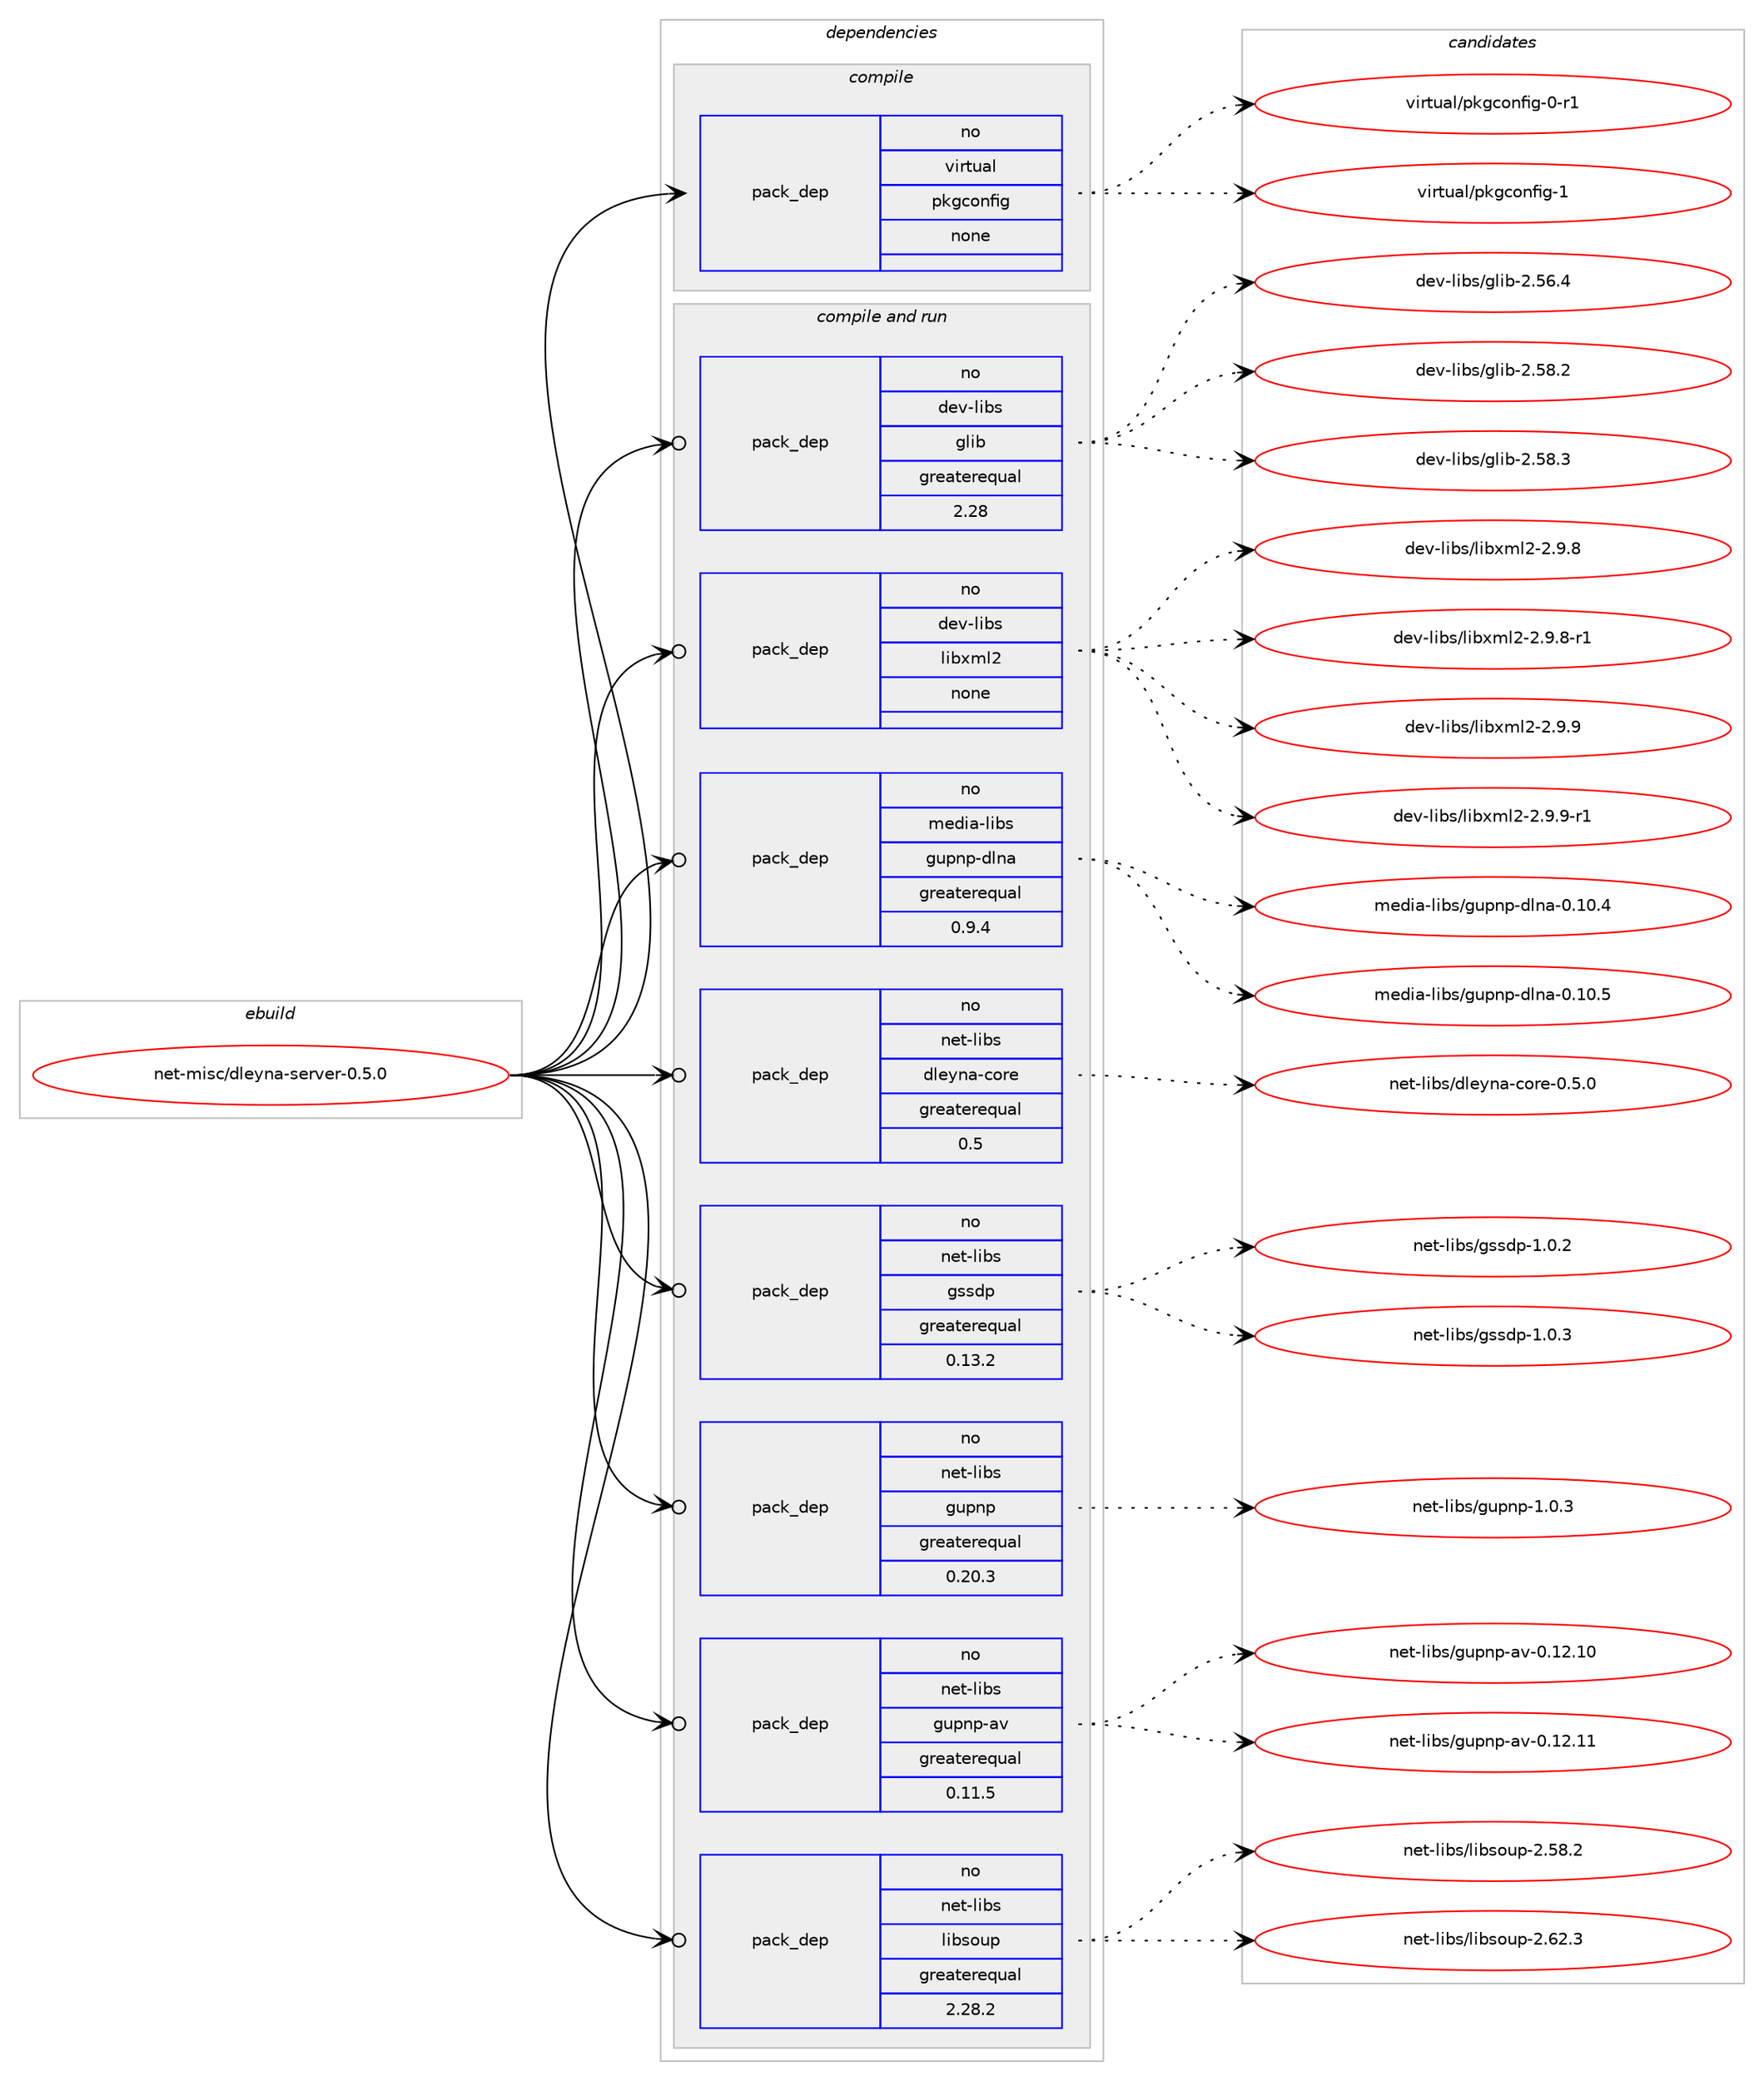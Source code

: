 digraph prolog {

# *************
# Graph options
# *************

newrank=true;
concentrate=true;
compound=true;
graph [rankdir=LR,fontname=Helvetica,fontsize=10,ranksep=1.5];#, ranksep=2.5, nodesep=0.2];
edge  [arrowhead=vee];
node  [fontname=Helvetica,fontsize=10];

# **********
# The ebuild
# **********

subgraph cluster_leftcol {
color=gray;
rank=same;
label=<<i>ebuild</i>>;
id [label="net-misc/dleyna-server-0.5.0", color=red, width=4, href="../net-misc/dleyna-server-0.5.0.svg"];
}

# ****************
# The dependencies
# ****************

subgraph cluster_midcol {
color=gray;
label=<<i>dependencies</i>>;
subgraph cluster_compile {
fillcolor="#eeeeee";
style=filled;
label=<<i>compile</i>>;
subgraph pack1191842 {
dependency1667079 [label=<<TABLE BORDER="0" CELLBORDER="1" CELLSPACING="0" CELLPADDING="4" WIDTH="220"><TR><TD ROWSPAN="6" CELLPADDING="30">pack_dep</TD></TR><TR><TD WIDTH="110">no</TD></TR><TR><TD>virtual</TD></TR><TR><TD>pkgconfig</TD></TR><TR><TD>none</TD></TR><TR><TD></TD></TR></TABLE>>, shape=none, color=blue];
}
id:e -> dependency1667079:w [weight=20,style="solid",arrowhead="vee"];
}
subgraph cluster_compileandrun {
fillcolor="#eeeeee";
style=filled;
label=<<i>compile and run</i>>;
subgraph pack1191843 {
dependency1667080 [label=<<TABLE BORDER="0" CELLBORDER="1" CELLSPACING="0" CELLPADDING="4" WIDTH="220"><TR><TD ROWSPAN="6" CELLPADDING="30">pack_dep</TD></TR><TR><TD WIDTH="110">no</TD></TR><TR><TD>dev-libs</TD></TR><TR><TD>glib</TD></TR><TR><TD>greaterequal</TD></TR><TR><TD>2.28</TD></TR></TABLE>>, shape=none, color=blue];
}
id:e -> dependency1667080:w [weight=20,style="solid",arrowhead="odotvee"];
subgraph pack1191844 {
dependency1667081 [label=<<TABLE BORDER="0" CELLBORDER="1" CELLSPACING="0" CELLPADDING="4" WIDTH="220"><TR><TD ROWSPAN="6" CELLPADDING="30">pack_dep</TD></TR><TR><TD WIDTH="110">no</TD></TR><TR><TD>dev-libs</TD></TR><TR><TD>libxml2</TD></TR><TR><TD>none</TD></TR><TR><TD></TD></TR></TABLE>>, shape=none, color=blue];
}
id:e -> dependency1667081:w [weight=20,style="solid",arrowhead="odotvee"];
subgraph pack1191845 {
dependency1667082 [label=<<TABLE BORDER="0" CELLBORDER="1" CELLSPACING="0" CELLPADDING="4" WIDTH="220"><TR><TD ROWSPAN="6" CELLPADDING="30">pack_dep</TD></TR><TR><TD WIDTH="110">no</TD></TR><TR><TD>media-libs</TD></TR><TR><TD>gupnp-dlna</TD></TR><TR><TD>greaterequal</TD></TR><TR><TD>0.9.4</TD></TR></TABLE>>, shape=none, color=blue];
}
id:e -> dependency1667082:w [weight=20,style="solid",arrowhead="odotvee"];
subgraph pack1191846 {
dependency1667083 [label=<<TABLE BORDER="0" CELLBORDER="1" CELLSPACING="0" CELLPADDING="4" WIDTH="220"><TR><TD ROWSPAN="6" CELLPADDING="30">pack_dep</TD></TR><TR><TD WIDTH="110">no</TD></TR><TR><TD>net-libs</TD></TR><TR><TD>dleyna-core</TD></TR><TR><TD>greaterequal</TD></TR><TR><TD>0.5</TD></TR></TABLE>>, shape=none, color=blue];
}
id:e -> dependency1667083:w [weight=20,style="solid",arrowhead="odotvee"];
subgraph pack1191847 {
dependency1667084 [label=<<TABLE BORDER="0" CELLBORDER="1" CELLSPACING="0" CELLPADDING="4" WIDTH="220"><TR><TD ROWSPAN="6" CELLPADDING="30">pack_dep</TD></TR><TR><TD WIDTH="110">no</TD></TR><TR><TD>net-libs</TD></TR><TR><TD>gssdp</TD></TR><TR><TD>greaterequal</TD></TR><TR><TD>0.13.2</TD></TR></TABLE>>, shape=none, color=blue];
}
id:e -> dependency1667084:w [weight=20,style="solid",arrowhead="odotvee"];
subgraph pack1191848 {
dependency1667085 [label=<<TABLE BORDER="0" CELLBORDER="1" CELLSPACING="0" CELLPADDING="4" WIDTH="220"><TR><TD ROWSPAN="6" CELLPADDING="30">pack_dep</TD></TR><TR><TD WIDTH="110">no</TD></TR><TR><TD>net-libs</TD></TR><TR><TD>gupnp</TD></TR><TR><TD>greaterequal</TD></TR><TR><TD>0.20.3</TD></TR></TABLE>>, shape=none, color=blue];
}
id:e -> dependency1667085:w [weight=20,style="solid",arrowhead="odotvee"];
subgraph pack1191849 {
dependency1667086 [label=<<TABLE BORDER="0" CELLBORDER="1" CELLSPACING="0" CELLPADDING="4" WIDTH="220"><TR><TD ROWSPAN="6" CELLPADDING="30">pack_dep</TD></TR><TR><TD WIDTH="110">no</TD></TR><TR><TD>net-libs</TD></TR><TR><TD>gupnp-av</TD></TR><TR><TD>greaterequal</TD></TR><TR><TD>0.11.5</TD></TR></TABLE>>, shape=none, color=blue];
}
id:e -> dependency1667086:w [weight=20,style="solid",arrowhead="odotvee"];
subgraph pack1191850 {
dependency1667087 [label=<<TABLE BORDER="0" CELLBORDER="1" CELLSPACING="0" CELLPADDING="4" WIDTH="220"><TR><TD ROWSPAN="6" CELLPADDING="30">pack_dep</TD></TR><TR><TD WIDTH="110">no</TD></TR><TR><TD>net-libs</TD></TR><TR><TD>libsoup</TD></TR><TR><TD>greaterequal</TD></TR><TR><TD>2.28.2</TD></TR></TABLE>>, shape=none, color=blue];
}
id:e -> dependency1667087:w [weight=20,style="solid",arrowhead="odotvee"];
}
subgraph cluster_run {
fillcolor="#eeeeee";
style=filled;
label=<<i>run</i>>;
}
}

# **************
# The candidates
# **************

subgraph cluster_choices {
rank=same;
color=gray;
label=<<i>candidates</i>>;

subgraph choice1191842 {
color=black;
nodesep=1;
choice11810511411611797108471121071039911111010210510345484511449 [label="virtual/pkgconfig-0-r1", color=red, width=4,href="../virtual/pkgconfig-0-r1.svg"];
choice1181051141161179710847112107103991111101021051034549 [label="virtual/pkgconfig-1", color=red, width=4,href="../virtual/pkgconfig-1.svg"];
dependency1667079:e -> choice11810511411611797108471121071039911111010210510345484511449:w [style=dotted,weight="100"];
dependency1667079:e -> choice1181051141161179710847112107103991111101021051034549:w [style=dotted,weight="100"];
}
subgraph choice1191843 {
color=black;
nodesep=1;
choice1001011184510810598115471031081059845504653544652 [label="dev-libs/glib-2.56.4", color=red, width=4,href="../dev-libs/glib-2.56.4.svg"];
choice1001011184510810598115471031081059845504653564650 [label="dev-libs/glib-2.58.2", color=red, width=4,href="../dev-libs/glib-2.58.2.svg"];
choice1001011184510810598115471031081059845504653564651 [label="dev-libs/glib-2.58.3", color=red, width=4,href="../dev-libs/glib-2.58.3.svg"];
dependency1667080:e -> choice1001011184510810598115471031081059845504653544652:w [style=dotted,weight="100"];
dependency1667080:e -> choice1001011184510810598115471031081059845504653564650:w [style=dotted,weight="100"];
dependency1667080:e -> choice1001011184510810598115471031081059845504653564651:w [style=dotted,weight="100"];
}
subgraph choice1191844 {
color=black;
nodesep=1;
choice1001011184510810598115471081059812010910850455046574656 [label="dev-libs/libxml2-2.9.8", color=red, width=4,href="../dev-libs/libxml2-2.9.8.svg"];
choice10010111845108105981154710810598120109108504550465746564511449 [label="dev-libs/libxml2-2.9.8-r1", color=red, width=4,href="../dev-libs/libxml2-2.9.8-r1.svg"];
choice1001011184510810598115471081059812010910850455046574657 [label="dev-libs/libxml2-2.9.9", color=red, width=4,href="../dev-libs/libxml2-2.9.9.svg"];
choice10010111845108105981154710810598120109108504550465746574511449 [label="dev-libs/libxml2-2.9.9-r1", color=red, width=4,href="../dev-libs/libxml2-2.9.9-r1.svg"];
dependency1667081:e -> choice1001011184510810598115471081059812010910850455046574656:w [style=dotted,weight="100"];
dependency1667081:e -> choice10010111845108105981154710810598120109108504550465746564511449:w [style=dotted,weight="100"];
dependency1667081:e -> choice1001011184510810598115471081059812010910850455046574657:w [style=dotted,weight="100"];
dependency1667081:e -> choice10010111845108105981154710810598120109108504550465746574511449:w [style=dotted,weight="100"];
}
subgraph choice1191845 {
color=black;
nodesep=1;
choice10910110010597451081059811547103117112110112451001081109745484649484652 [label="media-libs/gupnp-dlna-0.10.4", color=red, width=4,href="../media-libs/gupnp-dlna-0.10.4.svg"];
choice10910110010597451081059811547103117112110112451001081109745484649484653 [label="media-libs/gupnp-dlna-0.10.5", color=red, width=4,href="../media-libs/gupnp-dlna-0.10.5.svg"];
dependency1667082:e -> choice10910110010597451081059811547103117112110112451001081109745484649484652:w [style=dotted,weight="100"];
dependency1667082:e -> choice10910110010597451081059811547103117112110112451001081109745484649484653:w [style=dotted,weight="100"];
}
subgraph choice1191846 {
color=black;
nodesep=1;
choice110101116451081059811547100108101121110974599111114101454846534648 [label="net-libs/dleyna-core-0.5.0", color=red, width=4,href="../net-libs/dleyna-core-0.5.0.svg"];
dependency1667083:e -> choice110101116451081059811547100108101121110974599111114101454846534648:w [style=dotted,weight="100"];
}
subgraph choice1191847 {
color=black;
nodesep=1;
choice110101116451081059811547103115115100112454946484650 [label="net-libs/gssdp-1.0.2", color=red, width=4,href="../net-libs/gssdp-1.0.2.svg"];
choice110101116451081059811547103115115100112454946484651 [label="net-libs/gssdp-1.0.3", color=red, width=4,href="../net-libs/gssdp-1.0.3.svg"];
dependency1667084:e -> choice110101116451081059811547103115115100112454946484650:w [style=dotted,weight="100"];
dependency1667084:e -> choice110101116451081059811547103115115100112454946484651:w [style=dotted,weight="100"];
}
subgraph choice1191848 {
color=black;
nodesep=1;
choice110101116451081059811547103117112110112454946484651 [label="net-libs/gupnp-1.0.3", color=red, width=4,href="../net-libs/gupnp-1.0.3.svg"];
dependency1667085:e -> choice110101116451081059811547103117112110112454946484651:w [style=dotted,weight="100"];
}
subgraph choice1191849 {
color=black;
nodesep=1;
choice11010111645108105981154710311711211011245971184548464950464948 [label="net-libs/gupnp-av-0.12.10", color=red, width=4,href="../net-libs/gupnp-av-0.12.10.svg"];
choice11010111645108105981154710311711211011245971184548464950464949 [label="net-libs/gupnp-av-0.12.11", color=red, width=4,href="../net-libs/gupnp-av-0.12.11.svg"];
dependency1667086:e -> choice11010111645108105981154710311711211011245971184548464950464948:w [style=dotted,weight="100"];
dependency1667086:e -> choice11010111645108105981154710311711211011245971184548464950464949:w [style=dotted,weight="100"];
}
subgraph choice1191850 {
color=black;
nodesep=1;
choice1101011164510810598115471081059811511111711245504653564650 [label="net-libs/libsoup-2.58.2", color=red, width=4,href="../net-libs/libsoup-2.58.2.svg"];
choice1101011164510810598115471081059811511111711245504654504651 [label="net-libs/libsoup-2.62.3", color=red, width=4,href="../net-libs/libsoup-2.62.3.svg"];
dependency1667087:e -> choice1101011164510810598115471081059811511111711245504653564650:w [style=dotted,weight="100"];
dependency1667087:e -> choice1101011164510810598115471081059811511111711245504654504651:w [style=dotted,weight="100"];
}
}

}
